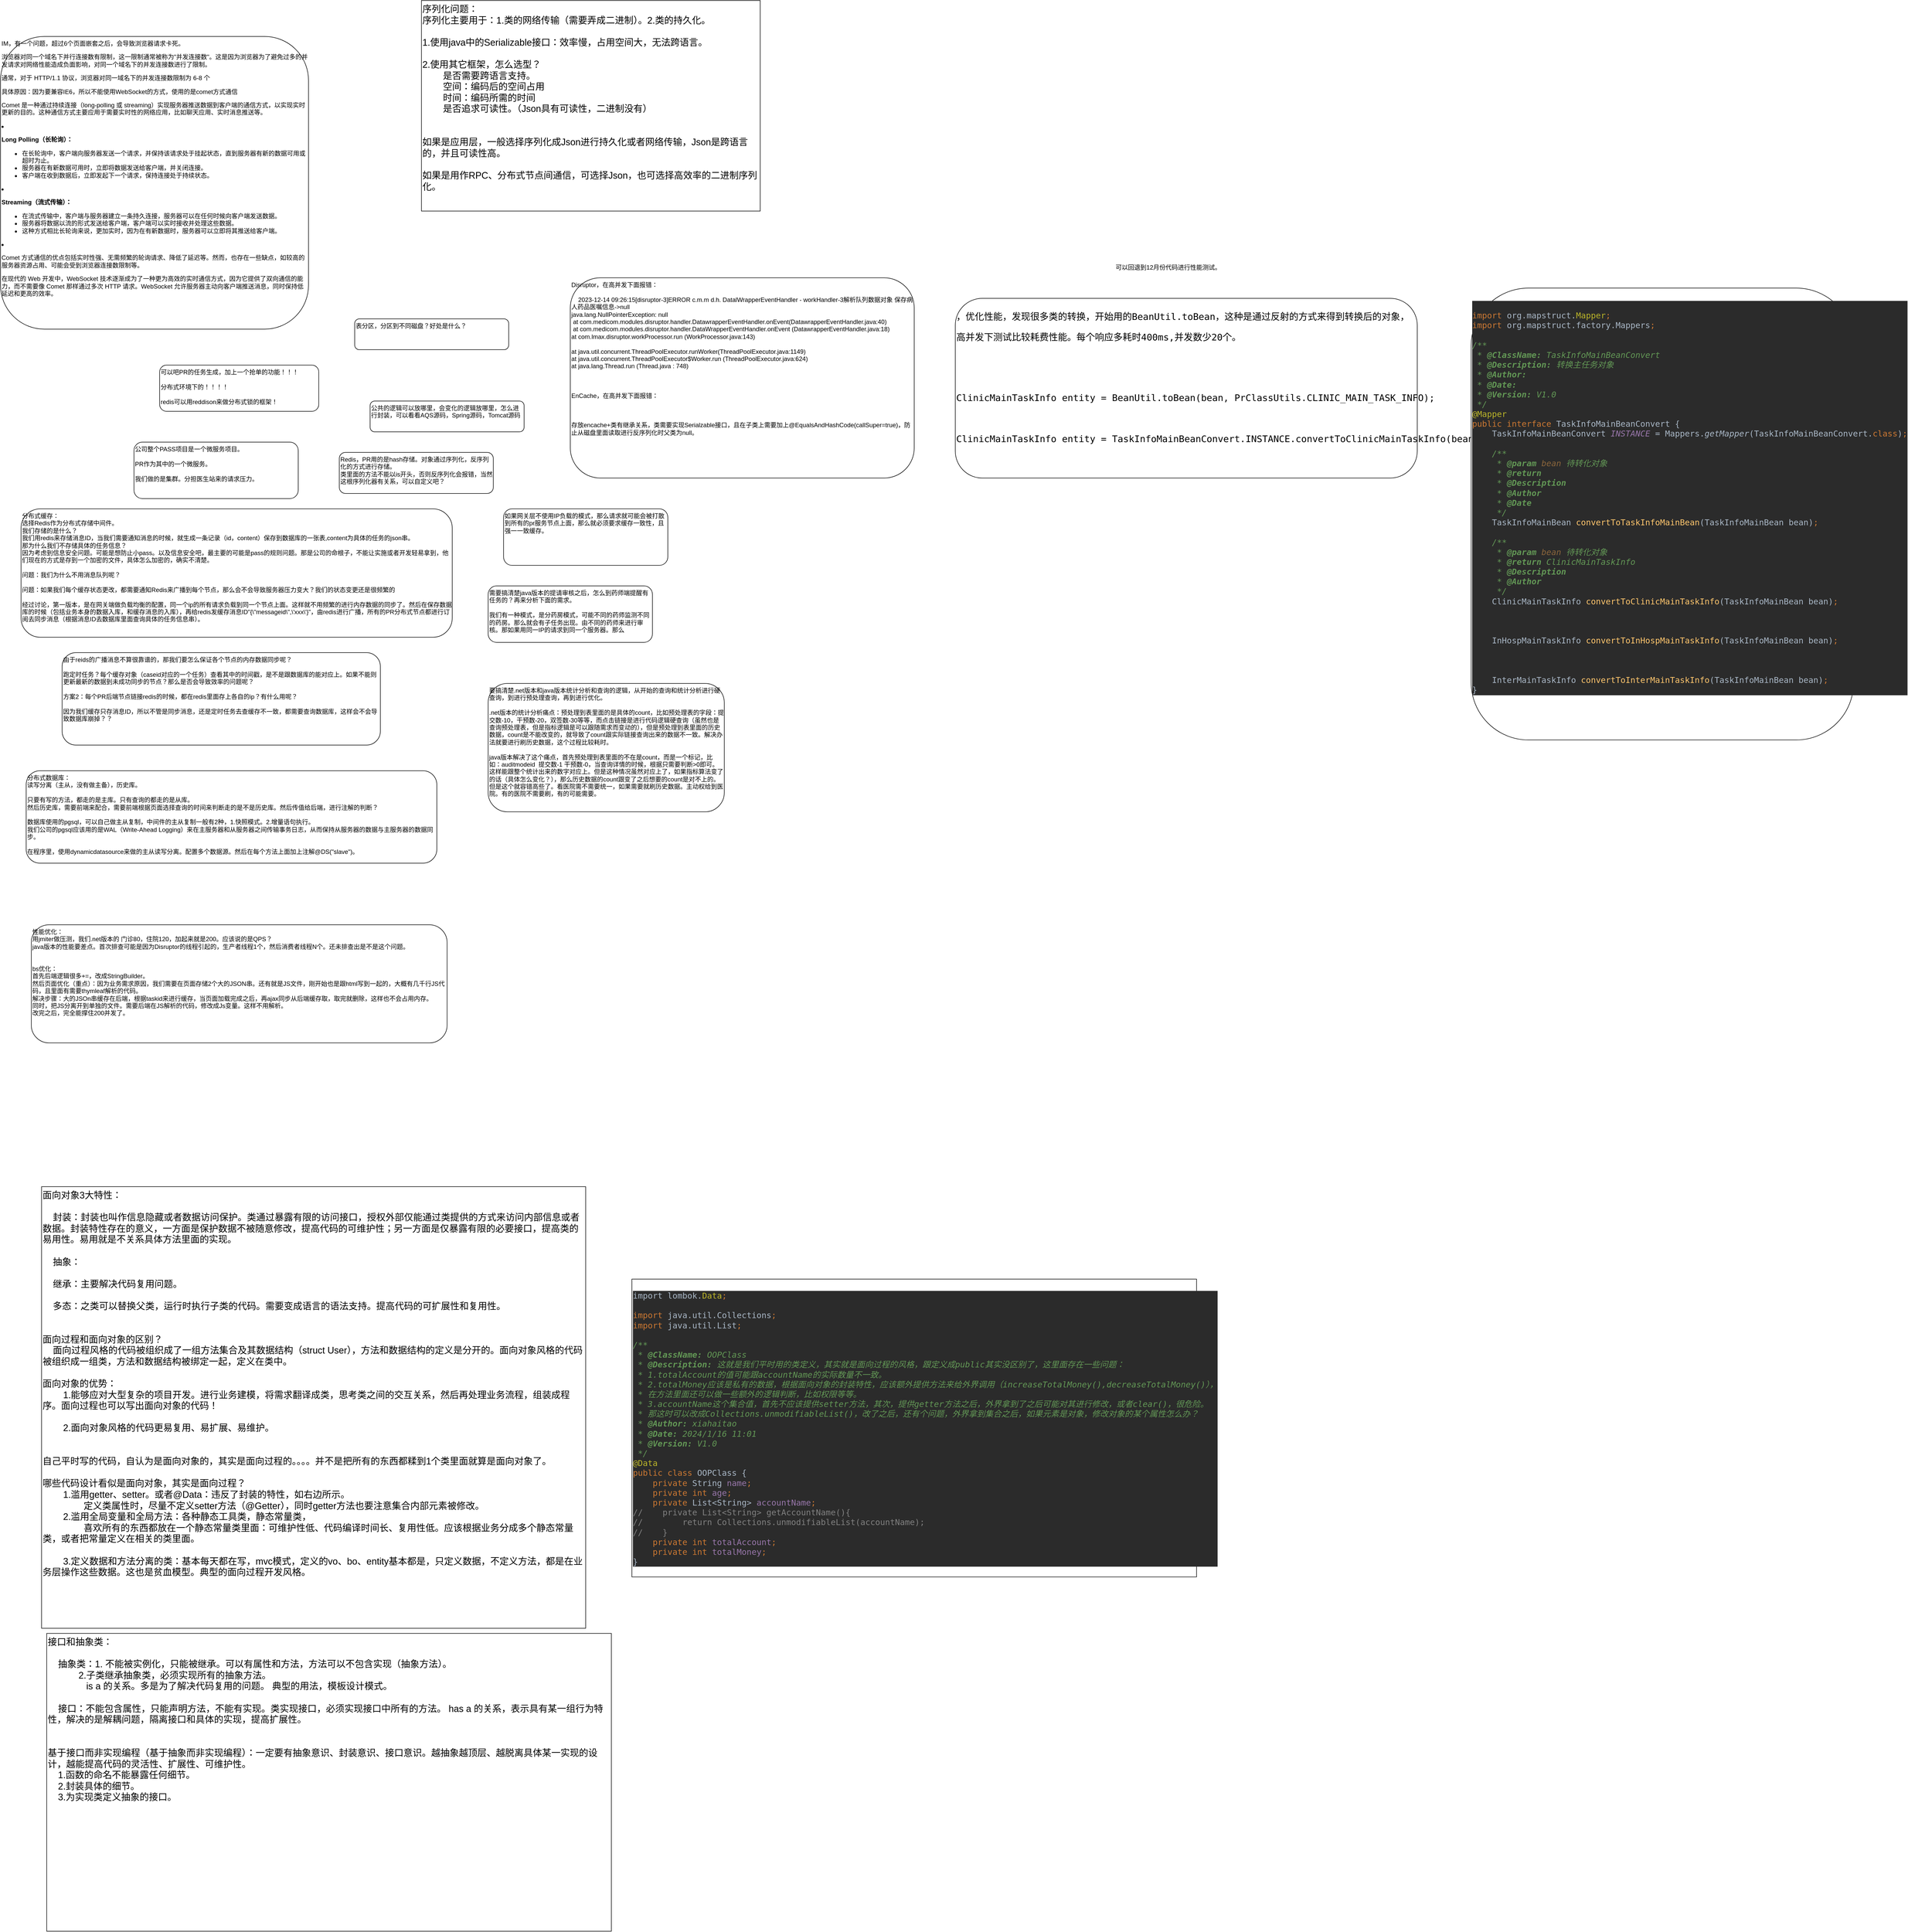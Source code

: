 <mxfile version="22.1.16" type="github">
  <diagram name="第 1 页" id="1XJYP80JxbJxhC29MnGr">
    <mxGraphModel dx="1743" dy="1856" grid="1" gridSize="10" guides="1" tooltips="1" connect="1" arrows="1" fold="1" page="1" pageScale="1" pageWidth="827" pageHeight="1169" math="0" shadow="0">
      <root>
        <mxCell id="0" />
        <mxCell id="1" parent="0" />
        <mxCell id="axaWvUbI3fm5PjR0QgIP-2" value="分布式缓存：&lt;br&gt;选择Redis作为分布式存储中间件。&lt;br&gt;我们存储的是什么？&lt;br&gt;我们用redis来存储消息ID，当我们需要通知消息的时候，就生成一条记录（id，content）保存到数据库的一张表,content为具体的任务的json串。&lt;br&gt;那为什么我们不存储具体的任务信息？&lt;br&gt;因为考虑到信息安全问题。可能是想防止小pass。以及信息安全吧，最主要的可能是pass的规则问题。那是公司的命根子，不能让实施或者开发轻易拿到，他们现在的方式是存到一个加密的文件，具体怎么加密的，确实不清楚。&lt;br&gt;&lt;br&gt;问题：我们为什么不用消息队列呢？&lt;br&gt;&lt;br&gt;问题：如果我们每个缓存状态更改，都需要通知Redis来广播到每个节点，那么会不会导致服务器压力变大？我们的状态变更还是很频繁的&lt;br&gt;&lt;br&gt;经过讨论，第一版本，是在网关端做负载均衡的配置，同一个ip的所有请求负载到同一个节点上面。这样就不用频繁的进行内存数据的同步了。然后在保存数据库的时候（包括业务本身的数据入库，和缓存消息的入库），再给redis发缓存消息ID&quot;{\&quot;messageid\&quot;,\&#39;xxx\&#39;}&quot;，由redis进行广播，所有的PR分布式节点都进行订阅去同步消息（根据消息ID去数据库里面查询具体的任务信息串）。" style="rounded=1;whiteSpace=wrap;html=1;verticalAlign=top;align=left;" parent="1" vertex="1">
          <mxGeometry x="70" y="100" width="840" height="250" as="geometry" />
        </mxCell>
        <mxCell id="axaWvUbI3fm5PjR0QgIP-3" value="分布式数据库：&lt;br&gt;读写分离（主从，没有做主备），历史库。&lt;br&gt;&lt;br&gt;只要有写的方法，都走的是主库。只有查询的都走的是从库。&lt;br&gt;然后历史库，需要前端来配合，需要前端根据页面选择查询的时间来判断走的是不是历史库。然后传值给后端，进行注解的判断？&lt;br&gt;&lt;br&gt;数据库使用的pgsql，可以自己做主从复制，中间件的主从复制一般有2种，1.快照模式。2.增量语句执行。&lt;br&gt;我们公司的pgsql应该用的是WAL（Write-Ahead Logging）来在主服务器和从服务器之间传输事务日志，从而保持从服务器的数据与主服务器的数据同步。&lt;br&gt;&lt;br&gt;在程序里，使用dynamicdatasource来做的主从读写分离。配置多个数据源。然后在每个方法上面加上注解@DS(&quot;slave&quot;)。" style="rounded=1;whiteSpace=wrap;html=1;verticalAlign=top;align=left;" parent="1" vertex="1">
          <mxGeometry x="80" y="610" width="800" height="180" as="geometry" />
        </mxCell>
        <mxCell id="lYMavn7DF4E9moOjVgNg-1" value="如果网关层不使用IP负载的模式，那么请求就可能会被打散到所有的pr服务节点上面，那么就必须要求缓存一致性，且强一一致缓存。" style="rounded=1;whiteSpace=wrap;html=1;verticalAlign=top;align=left;" parent="1" vertex="1">
          <mxGeometry x="1010" y="100" width="320" height="110" as="geometry" />
        </mxCell>
        <mxCell id="lYMavn7DF4E9moOjVgNg-2" value="需要搞清楚java版本的提请审核之后，怎么到药师端提醒有任务的？再来分析下面的需求。&lt;br&gt;&lt;br&gt;我们有一种模式，是分药房模式，可能不同的药师监测不同的药房。那么就会有子任务出现。由不同的药师来进行审核。那如果用同一IP的请求到同一个服务器。那么" style="rounded=1;whiteSpace=wrap;html=1;verticalAlign=top;align=left;" parent="1" vertex="1">
          <mxGeometry x="980" y="250" width="320" height="110" as="geometry" />
        </mxCell>
        <mxCell id="lYMavn7DF4E9moOjVgNg-3" value="公司整个PASS项目是一个微服务项目。&lt;br&gt;&lt;br&gt;PR作为其中的一个微服务。&lt;br&gt;&lt;br&gt;我们做的是集群。分担医生站来的请求压力。" style="rounded=1;whiteSpace=wrap;html=1;verticalAlign=top;align=left;" parent="1" vertex="1">
          <mxGeometry x="290" y="-30" width="320" height="110" as="geometry" />
        </mxCell>
        <mxCell id="lYMavn7DF4E9moOjVgNg-4" value="由于reids的广播消息不算很靠谱的，那我们要怎么保证各个节点的内存数据同步呢？&lt;br&gt;&lt;br&gt;跑定时任务？每个缓存对象（caseid对应的一个任务）查看其中的时间戳，是不是跟数据库的能对应上。如果不能则更新最新的数据到未成功同步的节点？那么是否会导致效率的问题呢？&lt;br&gt;&lt;br&gt;方案2：每个PR后端节点链接redis的时候，都在redis里面存上各自的ip？有什么用呢？&lt;br&gt;&lt;br&gt;因为我们缓存只存消息ID，所以不管是同步消息，还是定时任务去查缓存不一致，都需要查询数据库，这样会不会导致数据库崩掉？？" style="rounded=1;whiteSpace=wrap;html=1;verticalAlign=top;align=left;" parent="1" vertex="1">
          <mxGeometry x="150" y="380" width="620" height="180" as="geometry" />
        </mxCell>
        <mxCell id="azIFYM6eBztKxtA_MHt6-1" value="性能优化：&lt;br&gt;用jmiter做压测，我们.net版本的 门诊80，住院120，加起来就是200。应该说的是QPS？&lt;br&gt;java版本的性能要差点。首次排查可能是因为Disruptor的线程引起的，生产者线程1个，然后消费者线程N个。还未排查出是不是这个问题。&lt;br&gt;&lt;br&gt;&lt;br&gt;bs优化：&lt;br&gt;首先后端逻辑很多+=，改成StringBuilder。&lt;br&gt;然后页面优化（重点）：因为业务需求原因，我们需要在页面存储2个大的JSON串。还有就是JS文件，刚开始也是跟html写到一起的，大概有几千行JS代码，且里面有需要thymleaf解析的代码。&lt;br&gt;解决步骤：大的JSOn串缓存在后端，根据taskid来进行缓存，当页面加载完成之后，再ajax同步从后端缓存取，取完就删除，这样也不会占用内存。&lt;br&gt;同时，把JS分离开到单独的文件。需要后端在JS解析的代码，修改成Js变量。这样不用解析。&lt;br&gt;改完之后，完全能撑住200并发了。" style="rounded=1;whiteSpace=wrap;html=1;verticalAlign=top;align=left;" parent="1" vertex="1">
          <mxGeometry x="90" y="910" width="810" height="230" as="geometry" />
        </mxCell>
        <mxCell id="OiV16W11Bcy6xy-m6XNg-1" value="要搞清楚.net版本和java版本统计分析和查询的逻辑，从开始的查询和统计分析进行硬查询，到进行预处理查询，再到进行优化。&lt;br&gt;&lt;br&gt;.net版本的统计分析痛点：预处理到表里面的是具体的count，比如预处理表的字段：提交数-10，干预数-20，双签数-30等等，而点击链接是进行代码逻辑硬查询（虽然也是查询预处理表，但是指标逻辑是可以跟随需求而变动的），但是预处理到表里面的历史数据，count是不能改变的，就导致了count跟实际链接查询出来的数据不一致。解决办法就要进行刷历史数据，这个过程比较耗时。&lt;br&gt;&lt;br&gt;java版本解决了这个痛点，首先预处理到表里面的不在是count，而是一个标记，比如：auditmodeid&amp;nbsp; 提交数-1 干预数-0，当查询详情的时候，根据只需要判断&amp;gt;0即可。这样能跟整个统计出来的数字对应上。但是这种情况虽然对应上了，如果指标算法变了的话（具体怎么变化？），那么历史数据的count跟变了之后想要的count是对不上的。但是这个就容错高些了。看医院需不需要统一，如果需要就刷历史数据。主动权给到医院。有的医院不需要刷，有的可能需要。" style="rounded=1;whiteSpace=wrap;html=1;verticalAlign=top;align=left;" parent="1" vertex="1">
          <mxGeometry x="980" y="440" width="460" height="250" as="geometry" />
        </mxCell>
        <mxCell id="0i6LU9kepRgSpGDFbb0o-1" value="公共的逻辑可以放哪里，会变化的逻辑放哪里，怎么进行封装，可以看看AQS源码，Spring源码，Tomcat源码" style="rounded=1;whiteSpace=wrap;html=1;verticalAlign=top;align=left;" parent="1" vertex="1">
          <mxGeometry x="750" y="-110" width="300" height="60" as="geometry" />
        </mxCell>
        <mxCell id="M4xeJUEj8VqUzHAWt1Ij-1" value="Redis，PR用的是hash存储。对象通过序列化，反序列化的方式进行存储。&lt;br&gt;类里面的方法不能以is开头，否则反序列化会报错，当然这根序列化器有关系，可以自定义吧？" style="rounded=1;whiteSpace=wrap;html=1;verticalAlign=top;align=left;" parent="1" vertex="1">
          <mxGeometry x="690" y="-10" width="300" height="80" as="geometry" />
        </mxCell>
        <mxCell id="pnb352GZgsO-i2-xDFfo-1" value="可以吧PR的任务生成，加上一个抢单的功能！！！&lt;br&gt;&lt;br&gt;分布式环境下的！！！！&lt;br&gt;&lt;br&gt;redis可以用reddison来做分布式锁的框架！" style="rounded=1;whiteSpace=wrap;html=1;verticalAlign=top;align=left;" parent="1" vertex="1">
          <mxGeometry x="340" y="-180" width="310" height="90" as="geometry" />
        </mxCell>
        <mxCell id="GLIDyd0n-ON3j2NHpdD_-1" value="Disruptor，在高并发下面报错：&lt;br&gt;&lt;br&gt;&lt;span style=&quot;&quot;&gt;&lt;span style=&quot;&quot;&gt;&amp;nbsp;&amp;nbsp;&amp;nbsp;&amp;nbsp;&lt;/span&gt;&lt;/span&gt;2023-12-14 09:26:15[disruptor-3]ERROR c.m.m d.h. DatalWrapperEventHandler - workHandler-3解析队列数据对象 保存病人药品医嘱信息-&amp;gt;null&lt;br&gt;java.lang.NullPointerException: null&lt;br&gt;&amp;nbsp;at com.medicom.modules.disruptor.handler.DatawrapperEventHandler.onEvent(DatawrapperEventHandler.java:40)&lt;br&gt;&amp;nbsp;at com.medicom.modules.disruptor.handler.DataWrapperEventHandler.onEvent (DatawrapperEventHandler.java:18)&lt;br&gt;at com.lmax.disruptor.workProcessor.run (WorkProcessor.java:143)&lt;br&gt;&lt;br&gt;at java.util.concurrent.ThreadPoolExecutor.runWorker(ThreadPoolExecutor.java:1149)&lt;br&gt;at java.util.concurrent.ThreadPoolExecutor$Worker.run (ThreadPoolExecutor.java:624)&lt;br&gt;at java.lang.Thread.run (Thread.java : 748)&lt;br&gt;&lt;br&gt;&lt;br&gt;&lt;br&gt;EnCache，在高并发下面报错：&lt;br&gt;&lt;br&gt;&lt;br&gt;&lt;br&gt;存放encache+类有继承关系，类需要实现Serialzable接口，且在子类上需要加上@EqualsAndHashCode(callSuper=true)，防止从磁盘里面读取进行反序列化时父类为null。&amp;nbsp;" style="rounded=1;whiteSpace=wrap;html=1;verticalAlign=top;align=left;" parent="1" vertex="1">
          <mxGeometry x="1140" y="-350" width="670" height="390" as="geometry" />
        </mxCell>
        <mxCell id="GLIDyd0n-ON3j2NHpdD_-2" value="表分区，分区到不同磁盘？好处是什么？" style="rounded=1;whiteSpace=wrap;html=1;verticalAlign=top;align=left;" parent="1" vertex="1">
          <mxGeometry x="720" y="-270" width="300" height="60" as="geometry" />
        </mxCell>
        <mxCell id="52weYLeMf9iYNcdraF4N-1" value="&lt;pre style=&quot;font-size: 18px;&quot;&gt;&lt;font style=&quot;font-size: 18px;&quot;&gt;，优化性能，发现很多类的转换，开始用的&lt;/font&gt;BeanUtil.toBean，这种是通过反射的方式来得到转换后的对象，&lt;/pre&gt;&lt;pre style=&quot;font-size: 18px;&quot;&gt;高并发下测试比较耗费性能。每个响应多耗时400ms,并发数少20个。&lt;/pre&gt;&lt;pre style=&quot;font-size: 18px;&quot;&gt;&lt;br&gt;&lt;/pre&gt;&lt;pre style=&quot;font-size: 18px;&quot;&gt;&lt;br&gt;&lt;/pre&gt;&lt;pre style=&quot;font-size: 18px;&quot;&gt;&lt;font style=&quot;font-size: 18px;&quot;&gt;ClinicMainTaskInfo entity = BeanUtil.toBean(bean, PrClassUtils.CLINIC_MAIN_TASK_INFO);&lt;/font&gt;&lt;/pre&gt;&lt;pre style=&quot;font-size: 18px;&quot;&gt;&lt;font style=&quot;font-size: 18px;&quot;&gt;&lt;br&gt;&lt;/font&gt;&lt;/pre&gt;&lt;pre style=&quot;font-size: 18px;&quot;&gt;&lt;pre style=&quot;&quot;&gt;&lt;font style=&quot;font-size: 18px;&quot;&gt;ClinicMainTaskInfo entity = TaskInfoMainBeanConvert.INSTANCE.convertToClinicMainTaskInfo(bean);&lt;/font&gt;&lt;/pre&gt;&lt;/pre&gt;" style="rounded=1;whiteSpace=wrap;html=1;verticalAlign=top;align=left;" parent="1" vertex="1">
          <mxGeometry x="1890" y="-310" width="900" height="350" as="geometry" />
        </mxCell>
        <mxCell id="52weYLeMf9iYNcdraF4N-2" value="&lt;pre style=&quot;font-size: 18px;&quot;&gt;&lt;pre style=&quot;background-color:#2b2b2b;color:#a9b7c6;font-family:&#39;JetBrains Mono&#39;,monospace;font-size:12.0pt;&quot;&gt;&lt;span style=&quot;color:#cc7832;&quot;&gt;&lt;br&gt;&lt;/span&gt;&lt;span style=&quot;color:#cc7832;&quot;&gt;import &lt;/span&gt;org.mapstruct.&lt;span style=&quot;color:#bbb529;&quot;&gt;Mapper&lt;/span&gt;&lt;span style=&quot;color:#cc7832;&quot;&gt;;&lt;br&gt;&lt;/span&gt;&lt;span style=&quot;color:#cc7832;&quot;&gt;import &lt;/span&gt;org.mapstruct.factory.Mappers&lt;span style=&quot;color:#cc7832;&quot;&gt;;&lt;br&gt;&lt;/span&gt;&lt;span style=&quot;color:#cc7832;&quot;&gt;&lt;br&gt;&lt;/span&gt;&lt;span style=&quot;color:#629755;font-style:italic;&quot;&gt;/**&lt;br&gt;&lt;/span&gt;&lt;span style=&quot;color:#629755;font-style:italic;&quot;&gt; * &lt;/span&gt;&lt;span style=&quot;color:#629755;font-weight:bold;font-style:italic;&quot;&gt;@ClassName: &lt;/span&gt;&lt;span style=&quot;color:#629755;font-style:italic;&quot;&gt;TaskInfoMainBeanConvert&lt;br&gt;&lt;/span&gt;&lt;span style=&quot;color:#629755;font-style:italic;&quot;&gt; * &lt;/span&gt;&lt;span style=&quot;color:#629755;font-weight:bold;font-style:italic;&quot;&gt;@Description: &lt;/span&gt;&lt;span style=&quot;color:#629755;font-style:italic;font-family:&#39;宋体&#39;,monospace;&quot;&gt;转换主任务对象&lt;br&gt;&lt;/span&gt;&lt;span style=&quot;color:#629755;font-style:italic;font-family:&#39;宋体&#39;,monospace;&quot;&gt; &lt;/span&gt;&lt;span style=&quot;color:#629755;font-style:italic;&quot;&gt;* &lt;/span&gt;&lt;span style=&quot;color:#629755;font-weight:bold;font-style:italic;&quot;&gt;@Author: &lt;/span&gt;&lt;span style=&quot;color:#629755;font-style:italic;&quot;&gt;&lt;br&gt;&lt;/span&gt;&lt;span style=&quot;color:#629755;font-style:italic;&quot;&gt; * &lt;/span&gt;&lt;span style=&quot;color:#629755;font-weight:bold;font-style:italic;&quot;&gt;@Date: &lt;/span&gt;&lt;span style=&quot;color:#629755;font-style:italic;&quot;&gt;&lt;br&gt;&lt;/span&gt;&lt;span style=&quot;color:#629755;font-style:italic;&quot;&gt; * &lt;/span&gt;&lt;span style=&quot;color:#629755;font-weight:bold;font-style:italic;&quot;&gt;@Version: &lt;/span&gt;&lt;span style=&quot;color:#629755;font-style:italic;&quot;&gt;V1.0&lt;br&gt;&lt;/span&gt;&lt;span style=&quot;color:#629755;font-style:italic;&quot;&gt; */&lt;br&gt;&lt;/span&gt;&lt;span style=&quot;color:#bbb529;&quot;&gt;@Mapper&lt;br&gt;&lt;/span&gt;&lt;span style=&quot;color:#cc7832;&quot;&gt;public interface &lt;/span&gt;TaskInfoMainBeanConvert {&lt;br&gt;    TaskInfoMainBeanConvert &lt;span style=&quot;color:#9876aa;font-style:italic;&quot;&gt;INSTANCE &lt;/span&gt;= Mappers.&lt;span style=&quot;font-style:italic;&quot;&gt;getMapper&lt;/span&gt;(TaskInfoMainBeanConvert.&lt;span style=&quot;color:#cc7832;&quot;&gt;class&lt;/span&gt;)&lt;span style=&quot;color:#cc7832;&quot;&gt;;&lt;br&gt;&lt;/span&gt;&lt;span style=&quot;color:#cc7832;&quot;&gt;&lt;br&gt;&lt;/span&gt;&lt;span style=&quot;color:#cc7832;&quot;&gt;    &lt;/span&gt;&lt;span style=&quot;color:#629755;font-style:italic;&quot;&gt;/**&lt;br&gt;&lt;/span&gt;&lt;span style=&quot;color:#629755;font-style:italic;&quot;&gt;     * &lt;/span&gt;&lt;span style=&quot;color:#629755;font-weight:bold;font-style:italic;&quot;&gt;@param &lt;/span&gt;&lt;span style=&quot;color:#8a653b;font-style:italic;&quot;&gt;bean &lt;/span&gt;&lt;span style=&quot;color:#629755;font-style:italic;font-family:&#39;宋体&#39;,monospace;&quot;&gt;待转化对象&lt;br&gt;&lt;/span&gt;&lt;span style=&quot;color:#629755;font-style:italic;font-family:&#39;宋体&#39;,monospace;&quot;&gt;     &lt;/span&gt;&lt;span style=&quot;color:#629755;font-style:italic;&quot;&gt;* &lt;/span&gt;&lt;span style=&quot;color:#629755;font-weight:bold;font-style:italic;&quot;&gt;@return &lt;/span&gt;&lt;span style=&quot;color:#629755;font-style:italic;&quot;&gt;&lt;br&gt;&lt;/span&gt;&lt;span style=&quot;color:#629755;font-style:italic;&quot;&gt;     * &lt;/span&gt;&lt;span style=&quot;color:#629755;font-weight:bold;font-style:italic;&quot;&gt;@Description &lt;/span&gt;&lt;span style=&quot;color:#629755;font-style:italic;font-family:&#39;宋体&#39;,monospace;&quot;&gt;&lt;br&gt;&lt;/span&gt;&lt;span style=&quot;color:#629755;font-style:italic;font-family:&#39;宋体&#39;,monospace;&quot;&gt;     &lt;/span&gt;&lt;span style=&quot;color:#629755;font-style:italic;&quot;&gt;* &lt;/span&gt;&lt;span style=&quot;color:#629755;font-weight:bold;font-style:italic;&quot;&gt;@Author &lt;/span&gt;&lt;span style=&quot;color:#629755;font-style:italic;&quot;&gt;&lt;br&gt;&lt;/span&gt;&lt;span style=&quot;color:#629755;font-style:italic;&quot;&gt;     * &lt;/span&gt;&lt;span style=&quot;color:#629755;font-weight:bold;font-style:italic;&quot;&gt;@Date &lt;/span&gt;&lt;span style=&quot;color:#629755;font-style:italic;&quot;&gt;&lt;br&gt;&lt;/span&gt;&lt;span style=&quot;color:#629755;font-style:italic;&quot;&gt;     */&lt;br&gt;&lt;/span&gt;&lt;span style=&quot;color:#629755;font-style:italic;&quot;&gt;    &lt;/span&gt;TaskInfoMainBean &lt;span style=&quot;color:#ffc66d;&quot;&gt;convertToTaskInfoMainBean&lt;/span&gt;(TaskInfoMainBean bean)&lt;span style=&quot;color:#cc7832;&quot;&gt;;&lt;br&gt;&lt;/span&gt;&lt;span style=&quot;color:#cc7832;&quot;&gt;&lt;br&gt;&lt;/span&gt;&lt;span style=&quot;color:#cc7832;&quot;&gt;    &lt;/span&gt;&lt;span style=&quot;color:#629755;font-style:italic;&quot;&gt;/**&lt;br&gt;&lt;/span&gt;&lt;span style=&quot;color:#629755;font-style:italic;&quot;&gt;     * &lt;/span&gt;&lt;span style=&quot;color:#629755;font-weight:bold;font-style:italic;&quot;&gt;@param &lt;/span&gt;&lt;span style=&quot;color:#8a653b;font-style:italic;&quot;&gt;bean &lt;/span&gt;&lt;span style=&quot;color:#629755;font-style:italic;font-family:&#39;宋体&#39;,monospace;&quot;&gt;待转化对象&lt;br&gt;&lt;/span&gt;&lt;span style=&quot;color:#629755;font-style:italic;font-family:&#39;宋体&#39;,monospace;&quot;&gt;     &lt;/span&gt;&lt;span style=&quot;color:#629755;font-style:italic;&quot;&gt;* &lt;/span&gt;&lt;span style=&quot;color:#629755;font-weight:bold;font-style:italic;&quot;&gt;@return &lt;/span&gt;&lt;span style=&quot;color:#629755;font-style:italic;&quot;&gt;ClinicMainTaskInfo&lt;br&gt;&lt;/span&gt;&lt;span style=&quot;color:#629755;font-style:italic;&quot;&gt;     * &lt;/span&gt;&lt;span style=&quot;color:#629755;font-weight:bold;font-style:italic;&quot;&gt;@Description &lt;/span&gt;&lt;span style=&quot;color:#629755;font-style:italic;font-family:&#39;宋体&#39;,monospace;&quot;&gt;&lt;br&gt;&lt;/span&gt;&lt;span style=&quot;color:#629755;font-style:italic;font-family:&#39;宋体&#39;,monospace;&quot;&gt;     &lt;/span&gt;&lt;span style=&quot;color:#629755;font-style:italic;&quot;&gt;* &lt;/span&gt;&lt;span style=&quot;color:#629755;font-weight:bold;font-style:italic;&quot;&gt;@Author&lt;/span&gt;&lt;span style=&quot;color:#629755;font-style:italic;&quot;&gt;&lt;br&gt;&lt;/span&gt;&lt;span style=&quot;color:#629755;font-style:italic;&quot;&gt;     */&lt;br&gt;&lt;/span&gt;&lt;span style=&quot;color:#629755;font-style:italic;&quot;&gt;    &lt;/span&gt;ClinicMainTaskInfo &lt;span style=&quot;color:#ffc66d;&quot;&gt;convertToClinicMainTaskInfo&lt;/span&gt;(TaskInfoMainBean bean)&lt;span style=&quot;color:#cc7832;&quot;&gt;;&lt;br&gt;&lt;/span&gt;&lt;span style=&quot;color:#cc7832;&quot;&gt;&lt;br&gt;&lt;/span&gt;&lt;span style=&quot;color:#cc7832;&quot;&gt;  &lt;/span&gt;&lt;span style=&quot;color:#629755;font-style:italic;&quot;&gt;&lt;br&gt;&lt;/span&gt;&lt;span style=&quot;color:#629755;font-style:italic;&quot;&gt;    &lt;br&gt;&lt;/span&gt;&lt;span style=&quot;color:#629755;font-style:italic;&quot;&gt;    &lt;/span&gt;InHospMainTaskInfo &lt;span style=&quot;color:#ffc66d;&quot;&gt;convertToInHospMainTaskInfo&lt;/span&gt;(TaskInfoMainBean bean)&lt;span style=&quot;color:#cc7832;&quot;&gt;;&lt;br&gt;&lt;/span&gt;&lt;span style=&quot;color:#cc7832;&quot;&gt;&lt;br&gt;&lt;/span&gt;&lt;span style=&quot;color:#cc7832;&quot;&gt; &lt;/span&gt;&lt;span style=&quot;color:#629755;font-style:italic;&quot;&gt;&lt;br&gt;&lt;/span&gt;&lt;span style=&quot;color:#629755;font-style:italic;&quot;&gt;&lt;br&gt;&lt;/span&gt;&lt;span style=&quot;color:#629755;font-style:italic;&quot;&gt;    &lt;/span&gt;InterMainTaskInfo &lt;span style=&quot;color:#ffc66d;&quot;&gt;convertToInterMainTaskInfo&lt;/span&gt;(TaskInfoMainBean bean)&lt;span style=&quot;color:#cc7832;&quot;&gt;;&lt;br&gt;&lt;/span&gt;}&lt;br&gt;&lt;/pre&gt;&lt;/pre&gt;" style="rounded=1;whiteSpace=wrap;html=1;verticalAlign=top;align=left;" parent="1" vertex="1">
          <mxGeometry x="2895" y="-330" width="745" height="880" as="geometry" />
        </mxCell>
        <mxCell id="CAA8TabalaVCixUhrOd4-1" value="可以回退到12月份代码进行性能测试。" style="text;html=1;strokeColor=none;fillColor=none;align=center;verticalAlign=middle;whiteSpace=wrap;rounded=0;" parent="1" vertex="1">
          <mxGeometry x="2160" y="-410" width="290" height="80" as="geometry" />
        </mxCell>
        <mxCell id="4FLja5BOqqyU_yTpesLY-1" value="IM，有一个问题，超过6个页面嵌套之后，会导致浏览器请求卡死。&lt;br&gt;&lt;p&gt;浏览器对同一个域名下并行连接数有限制，这一限制通常被称为&quot;并发连接数&quot;。这是因为浏览器为了避免过多的并发请求对网络性能造成负面影响，对同一个域名下的并发连接数进行了限制。&lt;/p&gt;&lt;p&gt;通常，对于 HTTP/1.1 协议，浏览器对同一域名下的并发连接数限制为 6-8 个&lt;/p&gt;&lt;p&gt;具体原因：因为要兼容IE6，所以不能使用WebSocket的方式，使用的是comet方式通信&lt;/p&gt;&lt;p&gt;Comet 是一种通过持续连接（long-polling 或 streaming）实现服务器推送数据到客户端的通信方式，以实现实时更新的目的。这种通信方式主要应用于需要实时性的网络应用，比如聊天应用、实时消息推送等。&lt;br&gt;&lt;/p&gt;&lt;li&gt;&lt;p&gt;&lt;strong&gt;Long Polling（长轮询）：&lt;/strong&gt;&lt;/p&gt;&lt;/li&gt;&lt;ul&gt;&lt;li&gt;在长轮询中，客户端向服务器发送一个请求，并保持该请求处于挂起状态，直到服务器有新的数据可用或超时为止。&lt;/li&gt;&lt;li&gt;服务器在有新数据可用时，立即将数据发送给客户端，并关闭连接。&lt;/li&gt;&lt;li&gt;客户端在收到数据后，立即发起下一个请求，保持连接处于持续状态。&lt;/li&gt;&lt;/ul&gt;&lt;div&gt;&lt;li&gt;&lt;p&gt;&lt;strong&gt;Streaming（流式传输）：&lt;/strong&gt;&lt;/p&gt;&lt;/li&gt;&lt;ul&gt;&lt;li&gt;在流式传输中，客户端与服务器建立一条持久连接，服务器可以在任何时候向客户端发送数据。&lt;/li&gt;&lt;li&gt;服务器将数据以流的形式发送给客户端，客户端可以实时接收并处理这些数据。&lt;/li&gt;&lt;li&gt;这种方式相比长轮询来说，更加实时，因为在有新数据时，服务器可以立即将其推送给客户端。&lt;/li&gt;&lt;/ul&gt;&lt;li&gt;&lt;p&gt;Comet 方式通信的优点包括实时性强、无需频繁的轮询请求、降低了延迟等。然而，也存在一些缺点，如较高的服务器资源占用、可能会受到浏览器连接数限制等。&lt;/p&gt;&lt;p&gt;在现代的 Web 开发中，WebSocket 技术逐渐成为了一种更为高效的实时通信方式，因为它提供了双向通信的能力，而不需要像 Comet 那样通过多次 HTTP 请求。WebSocket 允许服务器主动向客户端推送消息，同时保持低延迟和更高的效率。&lt;/p&gt;&lt;/li&gt;&lt;/div&gt;" style="rounded=1;whiteSpace=wrap;html=1;verticalAlign=top;align=left;" parent="1" vertex="1">
          <mxGeometry x="30" y="-820" width="600" height="570" as="geometry" />
        </mxCell>
        <mxCell id="K7jlHJTKLegIbDve6_yx-1" value="序列化问题：&lt;br&gt;序列化主要用于：1.类的网络传输（需要弄成二进制）。2.类的持久化。&lt;br&gt;&lt;br&gt;1.使用java中的Serializable接口：效率慢，占用空间大，无法跨语言。&lt;br&gt;&lt;br&gt;2.使用其它框架，怎么选型？&lt;br&gt;&amp;nbsp;&lt;span style=&quot;white-space: pre;&quot;&gt;&#x9;&lt;/span&gt;是否需要跨语言支持。&lt;br&gt;&lt;span style=&quot;white-space: pre;&quot;&gt;&#x9;&lt;/span&gt;空间：编码后的空间占用&lt;br&gt;&lt;span style=&quot;white-space: pre;&quot;&gt;&#x9;&lt;/span&gt;时间：编码所需的时间&lt;br&gt;&lt;span style=&quot;white-space: pre;&quot;&gt;&#x9;&lt;/span&gt;是否追求可读性。（Json具有可读性，二进制没有）&lt;br&gt;&lt;br&gt;&lt;br&gt;如果是应用层，一般选择序列化成Json进行持久化或者网络传输，Json是跨语言的，并且可读性高。&lt;br&gt;&lt;br&gt;如果是用作RPC、分布式节点间通信，可选择Json，也可选择高效率的二进制序列化。" style="rounded=0;whiteSpace=wrap;html=1;fontSize=18;align=left;verticalAlign=top;" parent="1" vertex="1">
          <mxGeometry x="850" y="-890" width="660" height="410" as="geometry" />
        </mxCell>
        <mxCell id="FtiWQNE3cC4o1lRVwpFo-1" value="面向对象3大特性：&lt;br&gt;&lt;br&gt;&lt;span style=&quot;&quot;&gt;&lt;span style=&quot;&quot;&gt;&amp;nbsp;&amp;nbsp;&amp;nbsp;&amp;nbsp;&lt;/span&gt;&lt;/span&gt;封装：封装也叫作信息隐藏或者数据访问保护。类通过暴露有限的访问接口，授权外部仅能通过类&lt;span style=&quot;background-color: initial;&quot;&gt;提供的方式来访问内部信息或者数据。&lt;/span&gt;封装特性存在的意义，一方面是保护数据不被随意修改，提高代码的可维护性；另一方面是仅暴露有限的必要接口，提高类的易用性。易用就是不关系具体方法里面的实现。&lt;br&gt;&lt;br&gt;&amp;nbsp; &amp;nbsp; 抽象：&lt;br&gt;&lt;br&gt;&lt;span style=&quot;&quot;&gt;&lt;span style=&quot;&quot;&gt;&amp;nbsp;&amp;nbsp;&amp;nbsp;&amp;nbsp;&lt;/span&gt;&lt;/span&gt;继承：主要解决代码复用问题。&lt;br&gt;&lt;br&gt;&lt;span style=&quot;&quot;&gt;&lt;span style=&quot;&quot;&gt;&amp;nbsp;&amp;nbsp;&amp;nbsp;&amp;nbsp;&lt;/span&gt;&lt;/span&gt;多态：之类可以替换父类，运行时执行子类的代码。需要变成语言的语法支持。提高代码的可扩展性和复用性。&lt;br&gt;&lt;br&gt;&lt;br&gt;面向过程和面向对象的区别？&lt;br&gt;&lt;span style=&quot;&quot;&gt;&lt;span style=&quot;white-space: pre;&quot;&gt;&amp;nbsp;&amp;nbsp;&amp;nbsp;&amp;nbsp;&lt;/span&gt;&lt;/span&gt;面向过程风格的代码被组织成了一组方法集合及其数据结构（struct User），方法和数据结构的定义是分开的。面向对象风格的代码被组织成一组类，方法和数据结构被绑定一起，定义在类中。&lt;br&gt;&lt;br&gt;面向对象的优势：&lt;br&gt;&lt;span style=&quot;white-space: pre;&quot;&gt;&#x9;&lt;/span&gt;1.能够应对大型复杂的项目开发。进行业务建模，将需求翻译成类，思考类之间的交互关系，然后再处理业务流程，组装成程序。面向过程也可以写出面向对象的代码！&lt;br&gt;&lt;br&gt;&lt;span style=&quot;white-space: pre;&quot;&gt;&#x9;&lt;/span&gt;2.面向对象风格的代码更易复用、易扩展、易维护。&lt;br&gt;&lt;br&gt;&lt;br&gt;自己平时写的代码，自认为是面向对象的，其实是面向过程的。。。。并不是把所有的东西都糅到1个类里面就算是面向对象了。&lt;br&gt;&lt;br&gt;哪些代码设计看似是面向对象，其实是面向过程？&lt;br&gt;&lt;span style=&quot;white-space: pre;&quot;&gt;&#x9;&lt;/span&gt;1.滥用getter、setter。或者@Data：违反了封装的特性，如右边所示。&lt;br&gt;&lt;span style=&quot;white-space: pre;&quot;&gt;&#x9;&lt;/span&gt;&lt;span style=&quot;white-space: pre;&quot;&gt;&#x9;&lt;/span&gt;定义类属性时，尽量不定义setter方法（@Getter），同时getter方法也要注意集合内部元素被修改。&lt;br&gt;&lt;span style=&quot;white-space: pre;&quot;&gt;&#x9;&lt;/span&gt;2.滥用全局变量和全局方法：各种静态工具类，静态常量类，&lt;br&gt;&lt;span style=&quot;white-space: pre;&quot;&gt;&#x9;&lt;/span&gt;&lt;span style=&quot;white-space: pre;&quot;&gt;&#x9;&lt;/span&gt;喜欢所有的东西都放在一个静态常量类里面：可维护性低、代码编译时间长、复用性低。应该根据业务分成多个静态常量类，或者把常量定义在相关的类里面。&lt;br&gt;&lt;span style=&quot;white-space: pre;&quot;&gt;&#x9;&lt;/span&gt;&lt;span style=&quot;white-space: pre;&quot;&gt;&#x9;&lt;/span&gt;&lt;br&gt;&lt;span style=&quot;white-space: pre;&quot;&gt;&#x9;&lt;/span&gt;3.定义数据和方法分离的类：基本每天都在写，mvc模式，定义的vo、bo、entity基本都是，只定义数据，不定义方法，都是在业务层操作这些数据。这也是贫血模型。典型的面向过程开发风格。" style="rounded=0;whiteSpace=wrap;html=1;fontSize=18;align=left;verticalAlign=top;" parent="1" vertex="1">
          <mxGeometry x="110" y="1420" width="1060" height="860" as="geometry" />
        </mxCell>
        <mxCell id="FN0yQ43i4ETcDHctbkBb-1" value="&lt;pre style=&quot;background-color:#2b2b2b;color:#a9b7c6;font-family:&#39;JetBrains Mono&#39;,monospace;font-size:12.0pt;&quot;&gt;&lt;pre style=&quot;font-family: &amp;quot;JetBrains Mono&amp;quot;, monospace; font-size: 12pt;&quot;&gt;import lombok.&lt;span style=&quot;color:#bbb529;&quot;&gt;Data&lt;/span&gt;&lt;span style=&quot;color:#cc7832;&quot;&gt;;&lt;br&gt;&lt;/span&gt;&lt;span style=&quot;color:#cc7832;&quot;&gt;&lt;br&gt;&lt;/span&gt;&lt;span style=&quot;color:#cc7832;&quot;&gt;import &lt;/span&gt;java.util.Collections&lt;span style=&quot;color:#cc7832;&quot;&gt;;&lt;br&gt;&lt;/span&gt;&lt;span style=&quot;color:#cc7832;&quot;&gt;import &lt;/span&gt;java.util.List&lt;span style=&quot;color:#cc7832;&quot;&gt;;&lt;br&gt;&lt;/span&gt;&lt;span style=&quot;color:#cc7832;&quot;&gt;&lt;br&gt;&lt;/span&gt;&lt;span style=&quot;color:#629755;font-style:italic;&quot;&gt;/**&lt;br&gt;&lt;/span&gt;&lt;span style=&quot;color:#629755;font-style:italic;&quot;&gt; * &lt;/span&gt;&lt;span style=&quot;color:#629755;font-weight:bold;font-style:italic;&quot;&gt;@ClassName: &lt;/span&gt;&lt;span style=&quot;color:#629755;font-style:italic;&quot;&gt;OOPClass&lt;br&gt;&lt;/span&gt;&lt;span style=&quot;color:#629755;font-style:italic;&quot;&gt; * &lt;/span&gt;&lt;span style=&quot;color:#629755;font-weight:bold;font-style:italic;&quot;&gt;@Description: &lt;/span&gt;&lt;span style=&quot;color:#629755;font-style:italic;font-family:&#39;宋体&#39;,monospace;&quot;&gt;这就是我们平时用的类定义，其实就是面向过程的风格，跟定义成&lt;/span&gt;&lt;span style=&quot;color:#629755;font-style:italic;&quot;&gt;public&lt;/span&gt;&lt;span style=&quot;color:#629755;font-style:italic;font-family:&#39;宋体&#39;,monospace;&quot;&gt;其实没区别了，这里面存在一些问题：&lt;br&gt;&lt;/span&gt;&lt;span style=&quot;color:#629755;font-style:italic;font-family:&#39;宋体&#39;,monospace;&quot;&gt; &lt;/span&gt;&lt;span style=&quot;color:#629755;font-style:italic;&quot;&gt;* 1.totalAccount&lt;/span&gt;&lt;span style=&quot;color:#629755;font-style:italic;font-family:&#39;宋体&#39;,monospace;&quot;&gt;的值可能跟&lt;/span&gt;&lt;span style=&quot;color:#629755;font-style:italic;&quot;&gt;accountName&lt;/span&gt;&lt;span style=&quot;color:#629755;font-style:italic;font-family:&#39;宋体&#39;,monospace;&quot;&gt;的实际数量不一致。&lt;br&gt;&lt;/span&gt;&lt;span style=&quot;color:#629755;font-style:italic;font-family:&#39;宋体&#39;,monospace;&quot;&gt; &lt;/span&gt;&lt;span style=&quot;color:#629755;font-style:italic;&quot;&gt;* 2.totalMoney&lt;/span&gt;&lt;span style=&quot;color:#629755;font-style:italic;font-family:&#39;宋体&#39;,monospace;&quot;&gt;应该是私有的数据，根据面向对象的封装特性，应该额外提供方法来给外界调用（&lt;/span&gt;&lt;span style=&quot;color:#629755;font-style:italic;&quot;&gt;increaseTotalMoney(),decreaseTotalMoney()&lt;/span&gt;&lt;span style=&quot;color:#629755;font-style:italic;font-family:&#39;宋体&#39;,monospace;&quot;&gt;），&lt;br&gt;&lt;/span&gt;&lt;span style=&quot;color:#629755;font-style:italic;font-family:&#39;宋体&#39;,monospace;&quot;&gt; &lt;/span&gt;&lt;span style=&quot;color:#629755;font-style:italic;&quot;&gt;* &lt;/span&gt;&lt;span style=&quot;color:#629755;font-style:italic;font-family:&#39;宋体&#39;,monospace;&quot;&gt;在方法里面还可以做一些额外的逻辑判断，比如权限等等。&lt;br&gt;&lt;/span&gt;&lt;span style=&quot;color:#629755;font-style:italic;font-family:&#39;宋体&#39;,monospace;&quot;&gt; &lt;/span&gt;&lt;span style=&quot;color:#629755;font-style:italic;&quot;&gt;* 3.accountName&lt;/span&gt;&lt;span style=&quot;color:#629755;font-style:italic;font-family:&#39;宋体&#39;,monospace;&quot;&gt;这个集合值，首先不应该提供&lt;/span&gt;&lt;span style=&quot;color:#629755;font-style:italic;&quot;&gt;setter&lt;/span&gt;&lt;span style=&quot;color:#629755;font-style:italic;font-family:&#39;宋体&#39;,monospace;&quot;&gt;方法，其次，提供&lt;/span&gt;&lt;span style=&quot;color:#629755;font-style:italic;&quot;&gt;getter&lt;/span&gt;&lt;span style=&quot;color:#629755;font-style:italic;font-family:&#39;宋体&#39;,monospace;&quot;&gt;方法之后，外界拿到了之后可能对其进行修改，或者&lt;/span&gt;&lt;span style=&quot;color:#629755;font-style:italic;&quot;&gt;clear()&lt;/span&gt;&lt;span style=&quot;color:#629755;font-style:italic;font-family:&#39;宋体&#39;,monospace;&quot;&gt;，很危险。&lt;br&gt;&lt;/span&gt;&lt;span style=&quot;color:#629755;font-style:italic;font-family:&#39;宋体&#39;,monospace;&quot;&gt; &lt;/span&gt;&lt;span style=&quot;color:#629755;font-style:italic;&quot;&gt;* &lt;/span&gt;&lt;span style=&quot;color:#629755;font-style:italic;font-family:&#39;宋体&#39;,monospace;&quot;&gt;那这时可以改成&lt;/span&gt;&lt;span style=&quot;color:#629755;font-style:italic;&quot;&gt;Collections.unmodifiableList()&lt;/span&gt;&lt;span style=&quot;color:#629755;font-style:italic;font-family:&#39;宋体&#39;,monospace;&quot;&gt;，改了之后，还有个问题，外界拿到集合之后，如果元素是对象，修改对象的某个属性怎么办？&lt;br&gt;&lt;/span&gt;&lt;span style=&quot;color:#629755;font-style:italic;font-family:&#39;宋体&#39;,monospace;&quot;&gt; &lt;/span&gt;&lt;span style=&quot;color:#629755;font-style:italic;&quot;&gt;* &lt;/span&gt;&lt;span style=&quot;color:#629755;font-weight:bold;font-style:italic;&quot;&gt;@Author: &lt;/span&gt;&lt;span style=&quot;color:#629755;font-style:italic;&quot;&gt;xiahaitao&lt;br&gt;&lt;/span&gt;&lt;span style=&quot;color:#629755;font-style:italic;&quot;&gt; * &lt;/span&gt;&lt;span style=&quot;color:#629755;font-weight:bold;font-style:italic;&quot;&gt;@Date: &lt;/span&gt;&lt;span style=&quot;color:#629755;font-style:italic;&quot;&gt;2024/1/16 11:01&lt;br&gt;&lt;/span&gt;&lt;span style=&quot;color:#629755;font-style:italic;&quot;&gt; * &lt;/span&gt;&lt;span style=&quot;color:#629755;font-weight:bold;font-style:italic;&quot;&gt;@Version: &lt;/span&gt;&lt;span style=&quot;color:#629755;font-style:italic;&quot;&gt;V1.0&lt;br&gt;&lt;/span&gt;&lt;span style=&quot;color:#629755;font-style:italic;&quot;&gt; */&lt;br&gt;&lt;/span&gt;&lt;span style=&quot;color:#bbb529;&quot;&gt;@Data&lt;br&gt;&lt;/span&gt;&lt;span style=&quot;color:#cc7832;&quot;&gt;public class &lt;/span&gt;OOPClass {&lt;br&gt;    &lt;span style=&quot;color:#cc7832;&quot;&gt;private &lt;/span&gt;String &lt;span style=&quot;color:#9876aa;&quot;&gt;name&lt;/span&gt;&lt;span style=&quot;color:#cc7832;&quot;&gt;;&lt;br&gt;&lt;/span&gt;&lt;span style=&quot;color:#cc7832;&quot;&gt;    private int &lt;/span&gt;&lt;span style=&quot;color:#9876aa;&quot;&gt;age&lt;/span&gt;&lt;span style=&quot;color:#cc7832;&quot;&gt;;&lt;br&gt;&lt;/span&gt;&lt;span style=&quot;color:#cc7832;&quot;&gt;    private &lt;/span&gt;List&amp;lt;String&amp;gt; &lt;span style=&quot;color:#9876aa;&quot;&gt;accountName&lt;/span&gt;&lt;span style=&quot;color:#cc7832;&quot;&gt;;&lt;br&gt;&lt;/span&gt;&lt;span style=&quot;color:#808080;&quot;&gt;//    private List&amp;lt;String&amp;gt; getAccountName(){&lt;br&gt;&lt;/span&gt;&lt;span style=&quot;color:#808080;&quot;&gt;//        return Collections.unmodifiableList(accountName);&lt;br&gt;&lt;/span&gt;&lt;span style=&quot;color:#808080;&quot;&gt;//    }&lt;br&gt;&lt;/span&gt;&lt;span style=&quot;color:#808080;&quot;&gt;    &lt;/span&gt;&lt;span style=&quot;color:#cc7832;&quot;&gt;private int &lt;/span&gt;&lt;span style=&quot;color:#9876aa;&quot;&gt;totalAccount&lt;/span&gt;&lt;span style=&quot;color:#cc7832;&quot;&gt;;&lt;br&gt;&lt;/span&gt;&lt;span style=&quot;color:#cc7832;&quot;&gt;    private int &lt;/span&gt;&lt;span style=&quot;color:#9876aa;&quot;&gt;totalMoney&lt;/span&gt;&lt;span style=&quot;color:#cc7832;&quot;&gt;;&lt;br&gt;&lt;/span&gt;}&lt;br&gt;&lt;/pre&gt;&lt;/pre&gt;" style="rounded=0;whiteSpace=wrap;html=1;fontSize=18;align=left;verticalAlign=top;" parent="1" vertex="1">
          <mxGeometry x="1260" y="1600" width="1100" height="580" as="geometry" />
        </mxCell>
        <mxCell id="FN0yQ43i4ETcDHctbkBb-3" value="接口和抽象类：&lt;br&gt;&lt;span style=&quot;&quot;&gt;&lt;span style=&quot;white-space: pre;&quot;&gt;&amp;nbsp;&amp;nbsp;&amp;nbsp;&amp;nbsp;&lt;/span&gt;&lt;/span&gt;&lt;br&gt;&lt;span style=&quot;&quot;&gt;&lt;span style=&quot;white-space: pre;&quot;&gt;&amp;nbsp;&amp;nbsp;&amp;nbsp;&amp;nbsp;&lt;/span&gt;&lt;/span&gt;抽象类：1. 不能被实例化，只能被继承。可以有属性和方法，方法可以不包含实现（抽象方法）。&lt;br&gt;&lt;span style=&quot;&quot;&gt;&lt;span style=&quot;white-space: pre;&quot;&gt;&amp;nbsp;&amp;nbsp;&amp;nbsp;&amp;nbsp;&lt;/span&gt;&lt;/span&gt;&lt;span style=&quot;&quot;&gt;&lt;span style=&quot;white-space: pre;&quot;&gt;&amp;nbsp;&amp;nbsp;&amp;nbsp;&amp;nbsp;&lt;/span&gt;&lt;/span&gt;&lt;span style=&quot;&quot;&gt;&lt;span style=&quot;white-space: pre;&quot;&gt;&amp;nbsp;&amp;nbsp;&amp;nbsp;&amp;nbsp;&lt;/span&gt;&lt;/span&gt;2.子类继承抽象类，必须实现所有的抽象方法。&lt;br&gt;&lt;span style=&quot;&quot;&gt;&lt;span style=&quot;white-space: pre;&quot;&gt;&amp;nbsp;&amp;nbsp;&amp;nbsp;&amp;nbsp;&lt;/span&gt;&lt;/span&gt;&lt;span style=&quot;&quot;&gt;&lt;span style=&quot;white-space: pre;&quot;&gt;&amp;nbsp;&amp;nbsp;&amp;nbsp;&amp;nbsp;&lt;/span&gt;&lt;/span&gt;&amp;nbsp; &amp;nbsp;&lt;span style=&quot;&quot;&gt;&lt;span style=&quot;white-space: pre;&quot;&gt;&amp;nbsp;&amp;nbsp;&amp;nbsp;&amp;nbsp;&lt;/span&gt;&lt;/span&gt;is a 的关系。多是为了解决代码复用的问题。 典型的用法，模板设计模式。&lt;br&gt;&lt;span style=&quot;&quot;&gt;&lt;span style=&quot;white-space: pre;&quot;&gt;&amp;nbsp;&amp;nbsp;&amp;nbsp;&amp;nbsp;&lt;/span&gt;&lt;/span&gt;&lt;br&gt;&lt;span style=&quot;&quot;&gt;&lt;span style=&quot;white-space: pre;&quot;&gt;&amp;nbsp;&amp;nbsp;&amp;nbsp;&amp;nbsp;&lt;/span&gt;&lt;/span&gt;接口：不能包含属性，只能声明方法，不能有实现。类实现接口，必须实现接口中所有的方法。 has a 的关系，表示具有某一组行为特性，解决的是解耦问题，隔离接口和具体的实现，提高扩展性。&lt;br&gt;&lt;br&gt;&lt;br&gt;基于接口而非实现编程（基于抽象而非实现编程）：一定&lt;span style=&quot;background-color: initial;&quot;&gt;要有抽象意识、封装意识、接口意识。越抽象越顶层、越脱离具体某一实现的设计，越能&lt;/span&gt;&lt;span style=&quot;background-color: initial;&quot;&gt;提高代码的灵活性、扩展性、可维护性。&lt;/span&gt;&lt;span style=&quot;background-color: initial;&quot;&gt;&lt;br&gt;&lt;/span&gt;&lt;span style=&quot;&quot;&gt;&lt;span style=&quot;white-space: pre;&quot;&gt;&amp;nbsp;&amp;nbsp;&amp;nbsp;&amp;nbsp;&lt;/span&gt;&lt;/span&gt;1.函数的命名不能暴露任何细节。&lt;br&gt;&lt;span style=&quot;&quot;&gt;&lt;span style=&quot;white-space: pre;&quot;&gt;&amp;nbsp;&amp;nbsp;&amp;nbsp;&amp;nbsp;&lt;/span&gt;&lt;/span&gt;2.封装具体的细节。&lt;br&gt;&lt;span style=&quot;&quot;&gt;&lt;span style=&quot;white-space: pre;&quot;&gt;&amp;nbsp;&amp;nbsp;&amp;nbsp;&amp;nbsp;&lt;/span&gt;&lt;/span&gt;3.为实现类定义抽象的接口。" style="rounded=0;whiteSpace=wrap;html=1;fontSize=18;align=left;verticalAlign=top;" parent="1" vertex="1">
          <mxGeometry x="120" y="2290" width="1100" height="580" as="geometry" />
        </mxCell>
      </root>
    </mxGraphModel>
  </diagram>
</mxfile>
